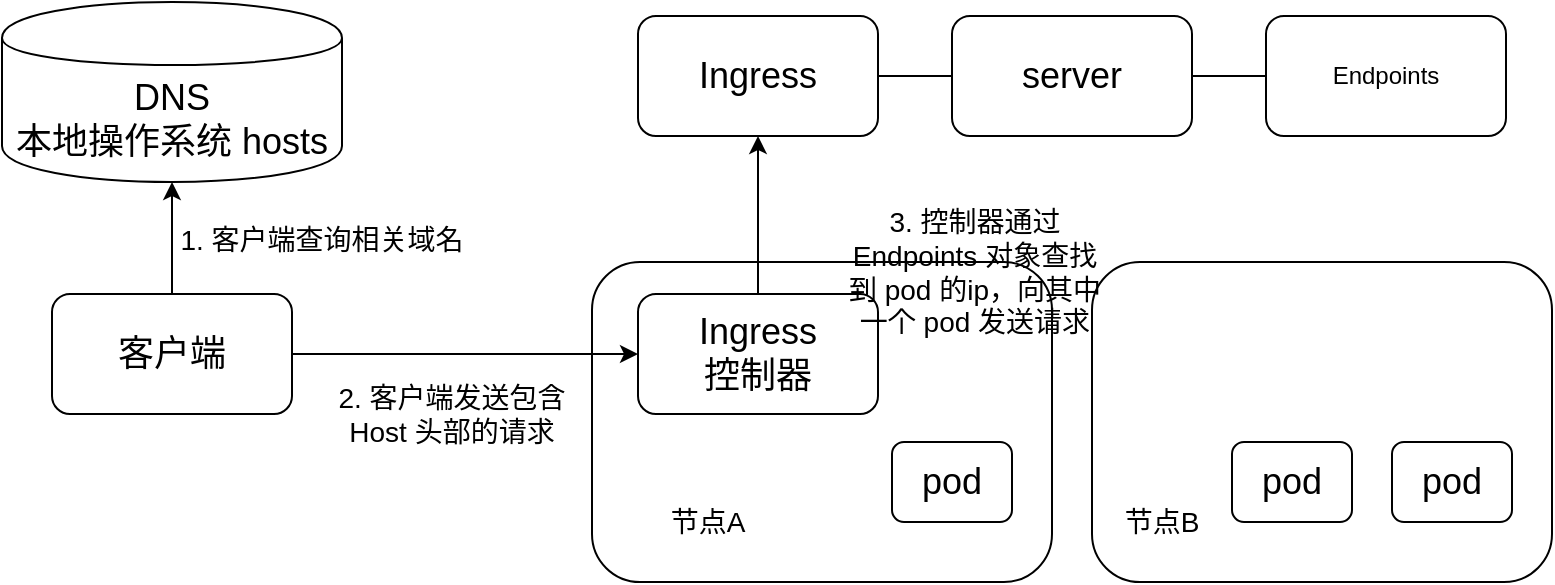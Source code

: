 <mxfile version="10.5.9" type="device"><diagram id="hbyNXo-YUNNRcp2M7C2i" name="Page-1"><mxGraphModel dx="840" dy="512" grid="1" gridSize="10" guides="1" tooltips="1" connect="1" arrows="1" fold="1" page="1" pageScale="1" pageWidth="827" pageHeight="1169" math="0" shadow="0"><root><mxCell id="0"/><mxCell id="1" parent="0"/><mxCell id="VU2apdWEAYzaAoyf0Ma2-17" value="" style="rounded=1;whiteSpace=wrap;html=1;" vertex="1" parent="1"><mxGeometry x="630" y="270" width="230" height="160" as="geometry"/></mxCell><mxCell id="VU2apdWEAYzaAoyf0Ma2-12" value="" style="rounded=1;whiteSpace=wrap;html=1;" vertex="1" parent="1"><mxGeometry x="380" y="270" width="230" height="160" as="geometry"/></mxCell><mxCell id="VU2apdWEAYzaAoyf0Ma2-1" value="&lt;font style=&quot;font-size: 18px&quot;&gt;DNS&lt;br&gt;本地操作系统 hosts&lt;/font&gt;&lt;br&gt;" style="shape=cylinder;whiteSpace=wrap;html=1;boundedLbl=1;backgroundOutline=1;" vertex="1" parent="1"><mxGeometry x="85" y="140" width="170" height="90" as="geometry"/></mxCell><mxCell id="VU2apdWEAYzaAoyf0Ma2-4" style="edgeStyle=orthogonalEdgeStyle;rounded=0;orthogonalLoop=1;jettySize=auto;html=1;entryX=0.5;entryY=1;entryDx=0;entryDy=0;" edge="1" parent="1" source="VU2apdWEAYzaAoyf0Ma2-2" target="VU2apdWEAYzaAoyf0Ma2-1"><mxGeometry relative="1" as="geometry"/></mxCell><mxCell id="VU2apdWEAYzaAoyf0Ma2-10" style="edgeStyle=orthogonalEdgeStyle;rounded=0;orthogonalLoop=1;jettySize=auto;html=1;entryX=0;entryY=0.5;entryDx=0;entryDy=0;" edge="1" parent="1" source="VU2apdWEAYzaAoyf0Ma2-2" target="VU2apdWEAYzaAoyf0Ma2-9"><mxGeometry relative="1" as="geometry"/></mxCell><mxCell id="VU2apdWEAYzaAoyf0Ma2-2" value="&lt;font style=&quot;font-size: 18px&quot;&gt;客户端&lt;/font&gt;" style="rounded=1;whiteSpace=wrap;html=1;" vertex="1" parent="1"><mxGeometry x="110" y="286" width="120" height="60" as="geometry"/></mxCell><mxCell id="VU2apdWEAYzaAoyf0Ma2-5" value="&lt;font style=&quot;font-size: 14px&quot;&gt;1. 客户端查询相关域名&lt;/font&gt;" style="text;html=1;strokeColor=none;fillColor=none;align=center;verticalAlign=middle;whiteSpace=wrap;rounded=0;" vertex="1" parent="1"><mxGeometry x="170" y="249" width="150" height="20" as="geometry"/></mxCell><mxCell id="VU2apdWEAYzaAoyf0Ma2-6" value="&lt;font style=&quot;font-size: 18px&quot;&gt;pod&lt;/font&gt;" style="rounded=1;whiteSpace=wrap;html=1;" vertex="1" parent="1"><mxGeometry x="530" y="360" width="60" height="40" as="geometry"/></mxCell><mxCell id="VU2apdWEAYzaAoyf0Ma2-7" value="&lt;font style=&quot;font-size: 18px&quot;&gt;pod&lt;/font&gt;" style="rounded=1;whiteSpace=wrap;html=1;" vertex="1" parent="1"><mxGeometry x="780" y="360" width="60" height="40" as="geometry"/></mxCell><mxCell id="VU2apdWEAYzaAoyf0Ma2-8" value="&lt;font style=&quot;font-size: 18px&quot;&gt;pod&lt;/font&gt;" style="rounded=1;whiteSpace=wrap;html=1;" vertex="1" parent="1"><mxGeometry x="700" y="360" width="60" height="40" as="geometry"/></mxCell><mxCell id="VU2apdWEAYzaAoyf0Ma2-20" style="edgeStyle=orthogonalEdgeStyle;rounded=0;orthogonalLoop=1;jettySize=auto;html=1;entryX=0.5;entryY=1;entryDx=0;entryDy=0;" edge="1" parent="1" source="VU2apdWEAYzaAoyf0Ma2-9" target="VU2apdWEAYzaAoyf0Ma2-19"><mxGeometry relative="1" as="geometry"/></mxCell><mxCell id="VU2apdWEAYzaAoyf0Ma2-9" value="&lt;font style=&quot;font-size: 18px&quot;&gt;Ingress &lt;br&gt;控制器&lt;/font&gt;" style="rounded=1;whiteSpace=wrap;html=1;" vertex="1" parent="1"><mxGeometry x="403" y="286" width="120" height="60" as="geometry"/></mxCell><mxCell id="VU2apdWEAYzaAoyf0Ma2-11" value="&lt;font style=&quot;font-size: 14px&quot;&gt;2. 客户端发送包含Host 头部的请求&lt;/font&gt;" style="text;html=1;strokeColor=none;fillColor=none;align=center;verticalAlign=middle;whiteSpace=wrap;rounded=0;" vertex="1" parent="1"><mxGeometry x="250" y="321" width="120" height="50" as="geometry"/></mxCell><mxCell id="VU2apdWEAYzaAoyf0Ma2-13" value="&lt;font style=&quot;font-size: 14px&quot;&gt;节点A&lt;/font&gt;" style="text;html=1;strokeColor=none;fillColor=none;align=center;verticalAlign=middle;whiteSpace=wrap;rounded=0;" vertex="1" parent="1"><mxGeometry x="413" y="390" width="50" height="20" as="geometry"/></mxCell><mxCell id="VU2apdWEAYzaAoyf0Ma2-18" value="&lt;font style=&quot;font-size: 14px&quot;&gt;节点B&lt;/font&gt;" style="text;html=1;strokeColor=none;fillColor=none;align=center;verticalAlign=middle;whiteSpace=wrap;rounded=0;" vertex="1" parent="1"><mxGeometry x="640" y="390" width="50" height="20" as="geometry"/></mxCell><mxCell id="VU2apdWEAYzaAoyf0Ma2-19" value="&lt;font style=&quot;font-size: 18px&quot;&gt;Ingress&lt;/font&gt;" style="rounded=1;whiteSpace=wrap;html=1;" vertex="1" parent="1"><mxGeometry x="403" y="147" width="120" height="60" as="geometry"/></mxCell><mxCell id="VU2apdWEAYzaAoyf0Ma2-21" value="&lt;font style=&quot;font-size: 18px&quot;&gt;server&lt;/font&gt;" style="rounded=1;whiteSpace=wrap;html=1;" vertex="1" parent="1"><mxGeometry x="560" y="147" width="120" height="60" as="geometry"/></mxCell><mxCell id="VU2apdWEAYzaAoyf0Ma2-22" value="Endpoints" style="rounded=1;whiteSpace=wrap;html=1;" vertex="1" parent="1"><mxGeometry x="717" y="147" width="120" height="60" as="geometry"/></mxCell><mxCell id="VU2apdWEAYzaAoyf0Ma2-24" value="" style="endArrow=none;html=1;exitX=1;exitY=0.5;exitDx=0;exitDy=0;" edge="1" parent="1" source="VU2apdWEAYzaAoyf0Ma2-19" target="VU2apdWEAYzaAoyf0Ma2-21"><mxGeometry width="50" height="50" relative="1" as="geometry"><mxPoint x="570" y="120" as="sourcePoint"/><mxPoint x="620" y="70" as="targetPoint"/></mxGeometry></mxCell><mxCell id="VU2apdWEAYzaAoyf0Ma2-25" value="" style="endArrow=none;html=1;exitX=1;exitY=0.5;exitDx=0;exitDy=0;entryX=0;entryY=0.5;entryDx=0;entryDy=0;" edge="1" parent="1" source="VU2apdWEAYzaAoyf0Ma2-21" target="VU2apdWEAYzaAoyf0Ma2-22"><mxGeometry width="50" height="50" relative="1" as="geometry"><mxPoint x="690" y="110" as="sourcePoint"/><mxPoint x="740" y="60" as="targetPoint"/></mxGeometry></mxCell><mxCell id="VU2apdWEAYzaAoyf0Ma2-26" value="&lt;font style=&quot;font-size: 14px&quot;&gt;3. 控制器通过 Endpoints 对象查找到 pod 的ip，向其中一个 pod 发送请求&lt;/font&gt;" style="text;html=1;strokeColor=none;fillColor=none;align=center;verticalAlign=middle;whiteSpace=wrap;rounded=0;" vertex="1" parent="1"><mxGeometry x="503" y="240" width="137" height="70" as="geometry"/></mxCell></root></mxGraphModel></diagram></mxfile>